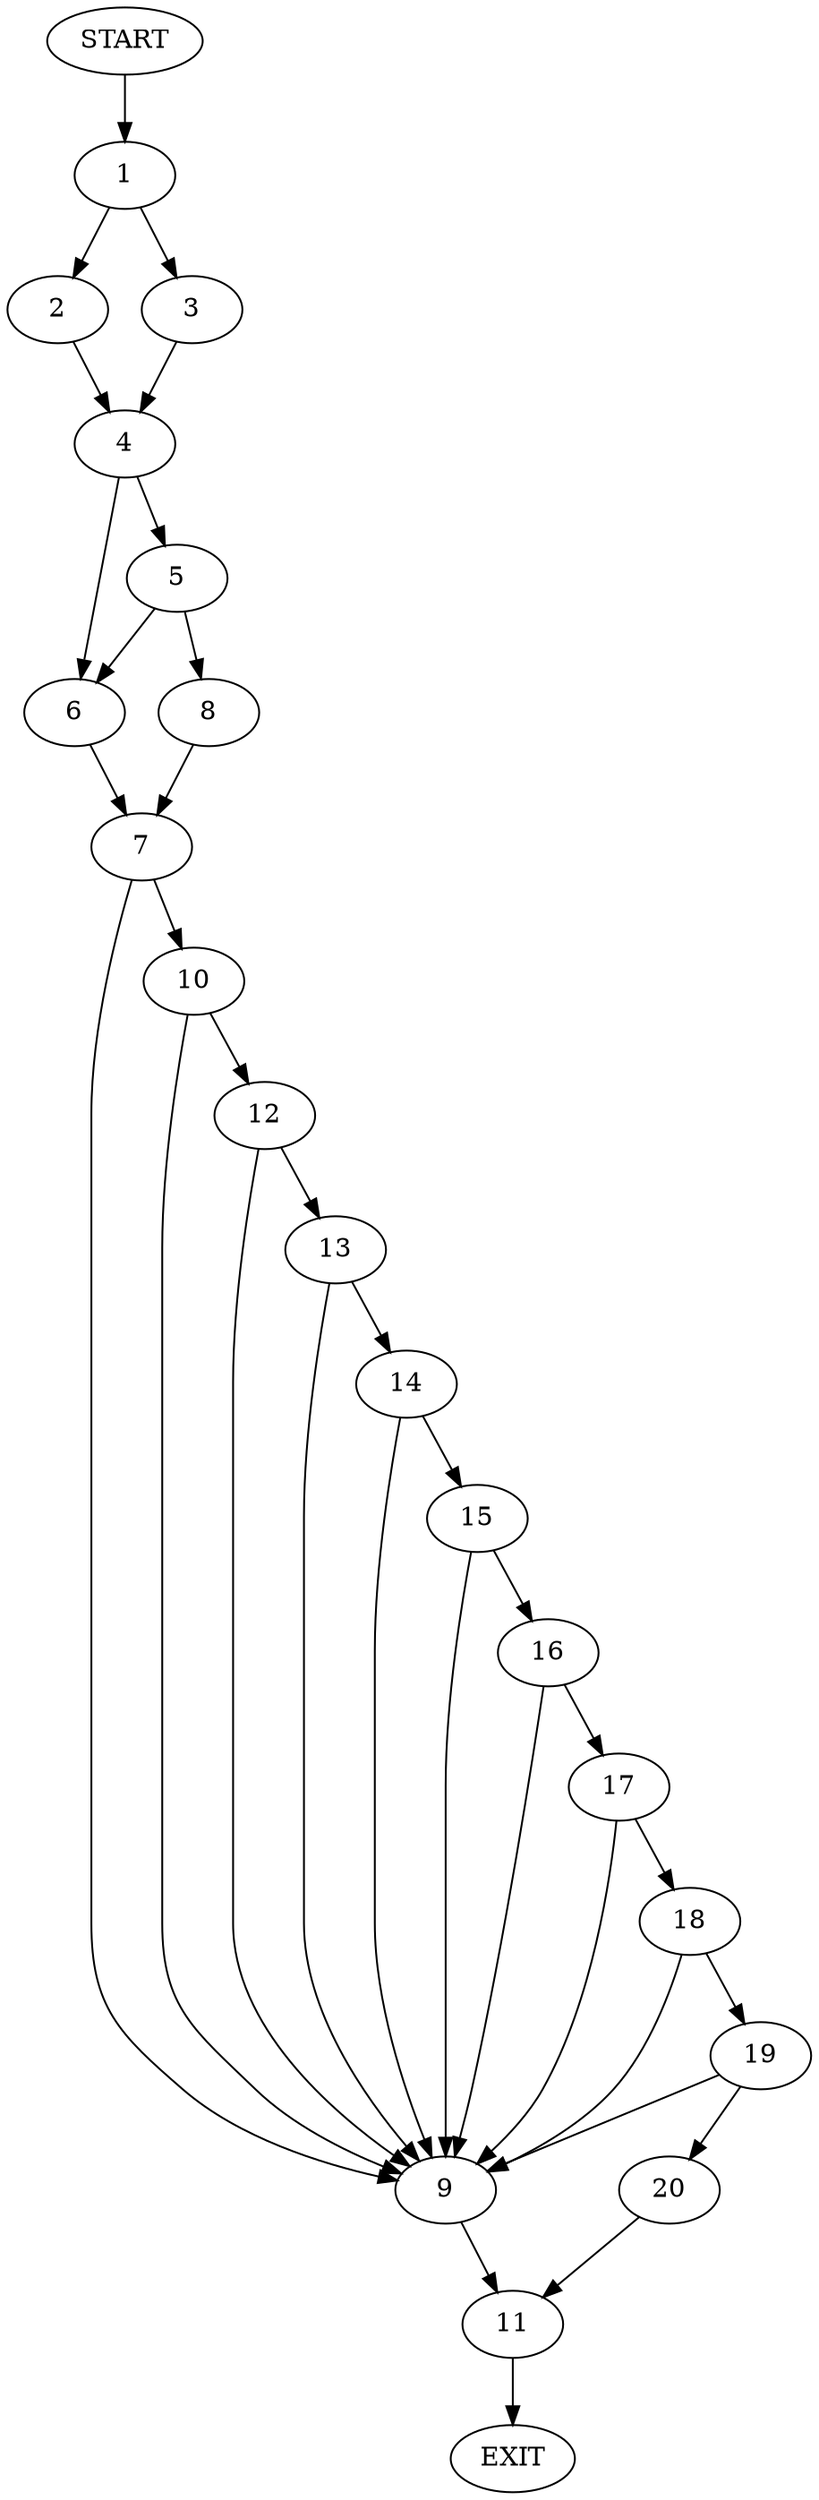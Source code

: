 digraph {
0 [label="START"]
21 [label="EXIT"]
0 -> 1
1 -> 2
1 -> 3
3 -> 4
2 -> 4
4 -> 5
4 -> 6
6 -> 7
5 -> 8
5 -> 6
8 -> 7
7 -> 9
7 -> 10
9 -> 11
10 -> 12
10 -> 9
12 -> 9
12 -> 13
13 -> 14
13 -> 9
14 -> 15
14 -> 9
15 -> 9
15 -> 16
16 -> 17
16 -> 9
17 -> 18
17 -> 9
18 -> 9
18 -> 19
19 -> 20
19 -> 9
20 -> 11
11 -> 21
}
